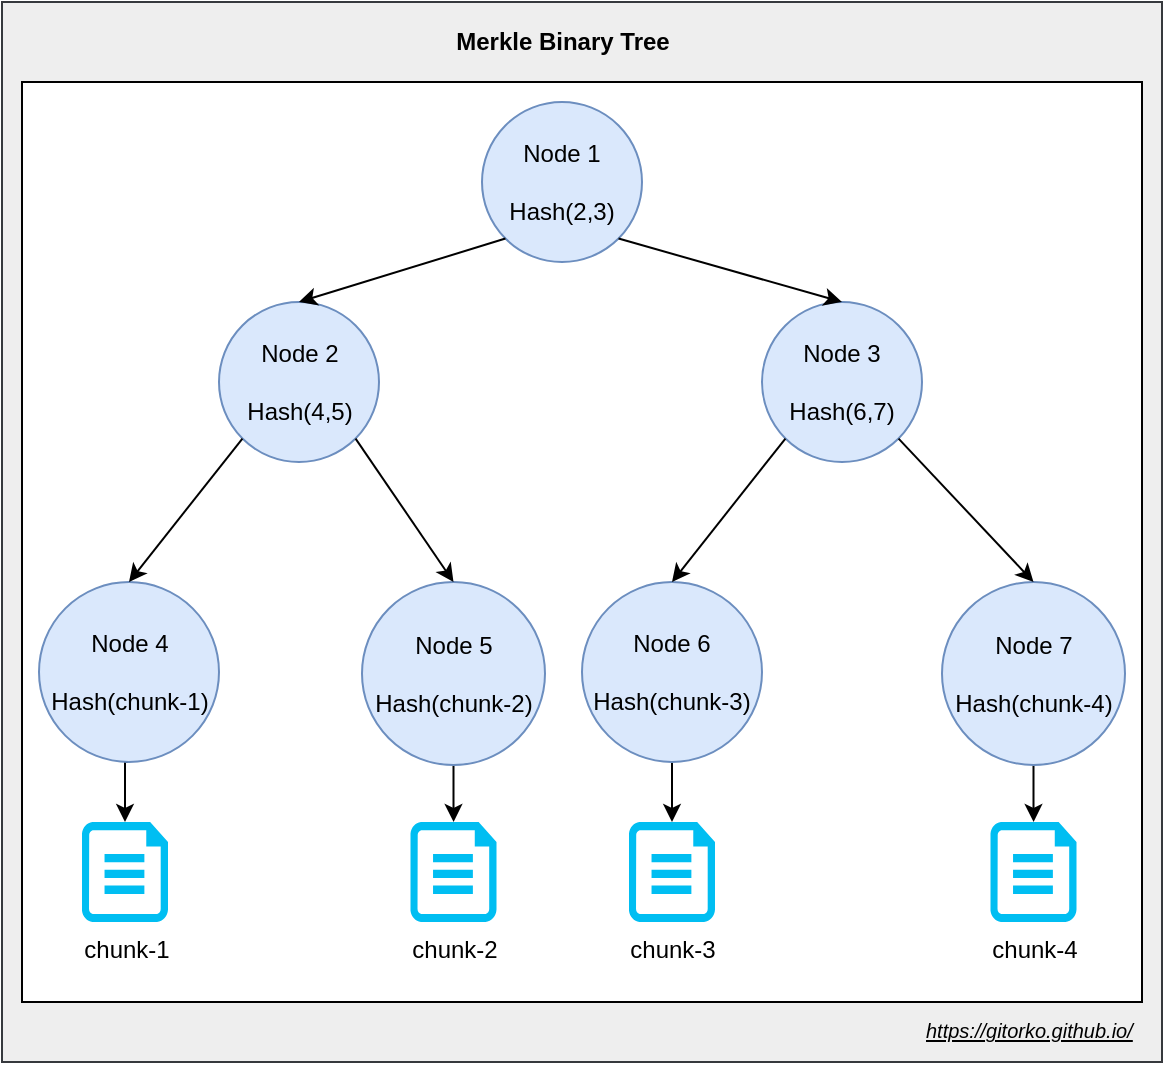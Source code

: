 <mxfile version="12.6.5" type="device"><diagram id="yLBUD3eL_FgzIzwOSkOc" name="Page-1"><mxGraphModel dx="1481" dy="732" grid="1" gridSize="10" guides="1" tooltips="1" connect="1" arrows="1" fold="1" page="1" pageScale="1" pageWidth="500" pageHeight="1200" math="0" shadow="0"><root><mxCell id="0"/><mxCell id="1" parent="0"/><mxCell id="sqakj0S_O1MqLQ2ZbRAi-25" value="" style="rounded=0;whiteSpace=wrap;html=1;fillColor=#eeeeee;strokeColor=#36393d;" parent="1" vertex="1"><mxGeometry x="-40" y="10" width="580" height="530" as="geometry"/></mxCell><mxCell id="sqakj0S_O1MqLQ2ZbRAi-24" value="" style="rounded=0;whiteSpace=wrap;html=1;" parent="1" vertex="1"><mxGeometry x="-30" y="50" width="560" height="460" as="geometry"/></mxCell><mxCell id="sqakj0S_O1MqLQ2ZbRAi-1" value="Node 1&lt;br&gt;&lt;br&gt;Hash(2,3)" style="ellipse;whiteSpace=wrap;html=1;aspect=fixed;fillColor=#dae8fc;strokeColor=#6c8ebf;" parent="1" vertex="1"><mxGeometry x="200" y="60" width="80" height="80" as="geometry"/></mxCell><mxCell id="sqakj0S_O1MqLQ2ZbRAi-4" value="Node 2&lt;br&gt;&lt;br&gt;Hash(4,5)" style="ellipse;whiteSpace=wrap;html=1;aspect=fixed;fillColor=#dae8fc;strokeColor=#6c8ebf;" parent="1" vertex="1"><mxGeometry x="68.5" y="160" width="80" height="80" as="geometry"/></mxCell><mxCell id="sqakj0S_O1MqLQ2ZbRAi-5" value="Node 3&lt;br&gt;&lt;br&gt;Hash(6,7)" style="ellipse;whiteSpace=wrap;html=1;aspect=fixed;fillColor=#dae8fc;strokeColor=#6c8ebf;" parent="1" vertex="1"><mxGeometry x="340" y="160" width="80" height="80" as="geometry"/></mxCell><mxCell id="sqakj0S_O1MqLQ2ZbRAi-14" style="edgeStyle=orthogonalEdgeStyle;rounded=0;orthogonalLoop=1;jettySize=auto;html=1;exitX=0.5;exitY=1;exitDx=0;exitDy=0;entryX=0.5;entryY=0;entryDx=0;entryDy=0;entryPerimeter=0;" parent="1" source="sqakj0S_O1MqLQ2ZbRAi-6" target="sqakj0S_O1MqLQ2ZbRAi-10" edge="1"><mxGeometry relative="1" as="geometry"/></mxCell><mxCell id="sqakj0S_O1MqLQ2ZbRAi-6" value="Node 4&lt;br&gt;&lt;br&gt;Hash(chunk-1)" style="ellipse;whiteSpace=wrap;html=1;aspect=fixed;fillColor=#dae8fc;strokeColor=#6c8ebf;" parent="1" vertex="1"><mxGeometry x="-21.5" y="300" width="90" height="90" as="geometry"/></mxCell><mxCell id="sqakj0S_O1MqLQ2ZbRAi-15" value="" style="edgeStyle=orthogonalEdgeStyle;rounded=0;orthogonalLoop=1;jettySize=auto;html=1;" parent="1" source="sqakj0S_O1MqLQ2ZbRAi-7" target="sqakj0S_O1MqLQ2ZbRAi-11" edge="1"><mxGeometry relative="1" as="geometry"/></mxCell><mxCell id="sqakj0S_O1MqLQ2ZbRAi-7" value="Node 5&lt;br&gt;&lt;br&gt;Hash(chunk-2)" style="ellipse;whiteSpace=wrap;html=1;aspect=fixed;fillColor=#dae8fc;strokeColor=#6c8ebf;" parent="1" vertex="1"><mxGeometry x="140" y="300" width="91.5" height="91.5" as="geometry"/></mxCell><mxCell id="sqakj0S_O1MqLQ2ZbRAi-16" value="" style="edgeStyle=orthogonalEdgeStyle;rounded=0;orthogonalLoop=1;jettySize=auto;html=1;" parent="1" source="sqakj0S_O1MqLQ2ZbRAi-8" target="sqakj0S_O1MqLQ2ZbRAi-12" edge="1"><mxGeometry relative="1" as="geometry"/></mxCell><mxCell id="sqakj0S_O1MqLQ2ZbRAi-8" value="Node 6&lt;br&gt;&lt;br&gt;Hash(chunk-3)" style="ellipse;whiteSpace=wrap;html=1;aspect=fixed;fillColor=#dae8fc;strokeColor=#6c8ebf;" parent="1" vertex="1"><mxGeometry x="250" y="300" width="90" height="90" as="geometry"/></mxCell><mxCell id="sqakj0S_O1MqLQ2ZbRAi-17" value="" style="edgeStyle=orthogonalEdgeStyle;rounded=0;orthogonalLoop=1;jettySize=auto;html=1;" parent="1" source="sqakj0S_O1MqLQ2ZbRAi-9" target="sqakj0S_O1MqLQ2ZbRAi-13" edge="1"><mxGeometry relative="1" as="geometry"/></mxCell><mxCell id="sqakj0S_O1MqLQ2ZbRAi-9" value="Node 7&lt;br&gt;&lt;br&gt;Hash(chunk-4)" style="ellipse;whiteSpace=wrap;html=1;aspect=fixed;fillColor=#dae8fc;strokeColor=#6c8ebf;" parent="1" vertex="1"><mxGeometry x="430" y="300" width="91.5" height="91.5" as="geometry"/></mxCell><mxCell id="sqakj0S_O1MqLQ2ZbRAi-10" value="chunk-1" style="verticalLabelPosition=bottom;html=1;verticalAlign=top;align=center;strokeColor=none;fillColor=#00BEF2;shape=mxgraph.azure.cloud_services_configuration_file;pointerEvents=1;" parent="1" vertex="1"><mxGeometry y="420" width="43" height="50" as="geometry"/></mxCell><mxCell id="sqakj0S_O1MqLQ2ZbRAi-11" value="chunk-2" style="verticalLabelPosition=bottom;html=1;verticalAlign=top;align=center;strokeColor=none;fillColor=#00BEF2;shape=mxgraph.azure.cloud_services_configuration_file;pointerEvents=1;" parent="1" vertex="1"><mxGeometry x="164.25" y="420" width="43" height="50" as="geometry"/></mxCell><mxCell id="sqakj0S_O1MqLQ2ZbRAi-12" value="chunk-3" style="verticalLabelPosition=bottom;html=1;verticalAlign=top;align=center;strokeColor=none;fillColor=#00BEF2;shape=mxgraph.azure.cloud_services_configuration_file;pointerEvents=1;" parent="1" vertex="1"><mxGeometry x="273.5" y="420" width="43" height="50" as="geometry"/></mxCell><mxCell id="sqakj0S_O1MqLQ2ZbRAi-13" value="chunk-4" style="verticalLabelPosition=bottom;html=1;verticalAlign=top;align=center;strokeColor=none;fillColor=#00BEF2;shape=mxgraph.azure.cloud_services_configuration_file;pointerEvents=1;" parent="1" vertex="1"><mxGeometry x="454.25" y="420" width="43" height="50" as="geometry"/></mxCell><mxCell id="sqakj0S_O1MqLQ2ZbRAi-18" value="" style="endArrow=classic;html=1;entryX=0.5;entryY=0;entryDx=0;entryDy=0;exitX=0;exitY=1;exitDx=0;exitDy=0;" parent="1" source="sqakj0S_O1MqLQ2ZbRAi-4" target="sqakj0S_O1MqLQ2ZbRAi-6" edge="1"><mxGeometry width="50" height="50" relative="1" as="geometry"><mxPoint x="110" y="260" as="sourcePoint"/><mxPoint x="160" y="210" as="targetPoint"/></mxGeometry></mxCell><mxCell id="sqakj0S_O1MqLQ2ZbRAi-19" value="" style="endArrow=classic;html=1;entryX=0.5;entryY=0;entryDx=0;entryDy=0;exitX=1;exitY=1;exitDx=0;exitDy=0;" parent="1" source="sqakj0S_O1MqLQ2ZbRAi-4" target="sqakj0S_O1MqLQ2ZbRAi-7" edge="1"><mxGeometry width="50" height="50" relative="1" as="geometry"><mxPoint x="141.716" y="248.284" as="sourcePoint"/><mxPoint x="110" y="310" as="targetPoint"/></mxGeometry></mxCell><mxCell id="sqakj0S_O1MqLQ2ZbRAi-20" value="" style="endArrow=classic;html=1;entryX=0.5;entryY=0;entryDx=0;entryDy=0;exitX=0;exitY=1;exitDx=0;exitDy=0;" parent="1" source="sqakj0S_O1MqLQ2ZbRAi-5" target="sqakj0S_O1MqLQ2ZbRAi-8" edge="1"><mxGeometry width="50" height="50" relative="1" as="geometry"><mxPoint x="198.284" y="248.284" as="sourcePoint"/><mxPoint x="220" y="310" as="targetPoint"/></mxGeometry></mxCell><mxCell id="sqakj0S_O1MqLQ2ZbRAi-21" value="" style="endArrow=classic;html=1;entryX=0.5;entryY=0;entryDx=0;entryDy=0;exitX=1;exitY=1;exitDx=0;exitDy=0;" parent="1" source="sqakj0S_O1MqLQ2ZbRAi-5" target="sqakj0S_O1MqLQ2ZbRAi-9" edge="1"><mxGeometry width="50" height="50" relative="1" as="geometry"><mxPoint x="350" y="260" as="sourcePoint"/><mxPoint x="330" y="310" as="targetPoint"/></mxGeometry></mxCell><mxCell id="sqakj0S_O1MqLQ2ZbRAi-22" value="" style="endArrow=classic;html=1;entryX=0.5;entryY=0;entryDx=0;entryDy=0;exitX=0;exitY=1;exitDx=0;exitDy=0;" parent="1" source="sqakj0S_O1MqLQ2ZbRAi-1" target="sqakj0S_O1MqLQ2ZbRAi-4" edge="1"><mxGeometry width="50" height="50" relative="1" as="geometry"><mxPoint x="360" y="270" as="sourcePoint"/><mxPoint x="340" y="320" as="targetPoint"/></mxGeometry></mxCell><mxCell id="sqakj0S_O1MqLQ2ZbRAi-23" value="" style="endArrow=classic;html=1;entryX=0.5;entryY=0;entryDx=0;entryDy=0;exitX=1;exitY=1;exitDx=0;exitDy=0;" parent="1" source="sqakj0S_O1MqLQ2ZbRAi-1" target="sqakj0S_O1MqLQ2ZbRAi-5" edge="1"><mxGeometry width="50" height="50" relative="1" as="geometry"><mxPoint x="221.716" y="138.284" as="sourcePoint"/><mxPoint x="170" y="180" as="targetPoint"/></mxGeometry></mxCell><mxCell id="sqakj0S_O1MqLQ2ZbRAi-26" value="Merkle Binary Tree" style="text;html=1;strokeColor=none;fillColor=none;align=center;verticalAlign=middle;whiteSpace=wrap;rounded=0;fontStyle=1" parent="1" vertex="1"><mxGeometry x="171.5" y="20" width="137" height="20" as="geometry"/></mxCell><UserObject label="&lt;font style=&quot;font-size: 10px&quot;&gt;&lt;i&gt;&lt;u&gt;https://gitorko.github.io/&lt;/u&gt;&lt;/i&gt;&lt;/font&gt;" link="https://gitorko.github.io/" id="sqakj0S_O1MqLQ2ZbRAi-27"><mxCell style="text;html=1;" parent="1" vertex="1"><mxGeometry x="420" y="510" width="110" height="30" as="geometry"/></mxCell></UserObject></root></mxGraphModel></diagram></mxfile>